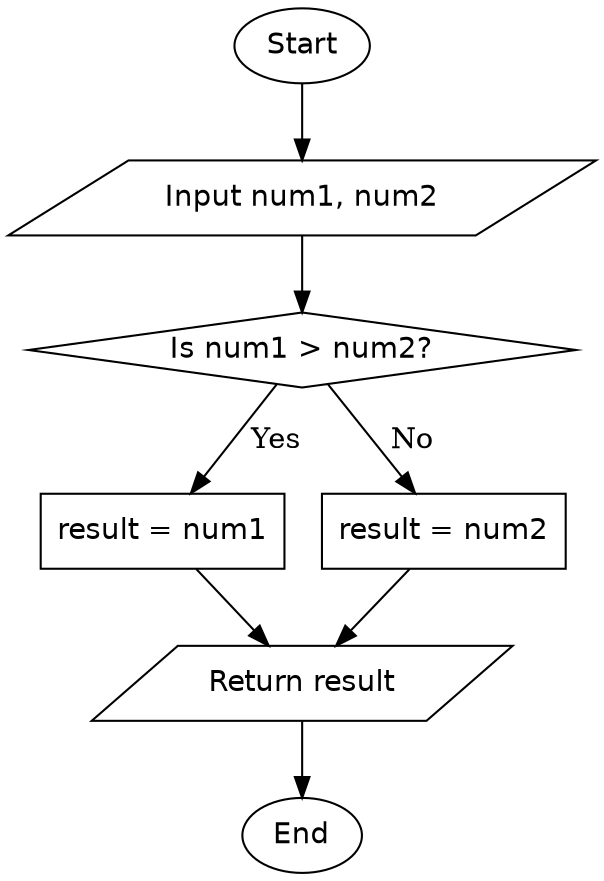 digraph max_function_flowchart {
    rankdir=TB;
    node [shape=box, fontname="Helvetica"];

    start [label="Start", shape=oval];
    input [label="Input num1, num2", shape=parallelogram];
    decision [label="Is num1 > num2?", shape=diamond];
    assign_num1 [label="result = num1"];
    assign_num2 [label="result = num2"];
    return_result [label="Return result", shape=parallelogram];
    end_node [label="End", shape=oval];

    start -> input;
    input -> decision;
    decision -> assign_num1 [label=" Yes"];
    decision -> assign_num2 [label=" No"];
    assign_num1 -> return_result;
    assign_num2 -> return_result;
    return_result -> end_node;
}
